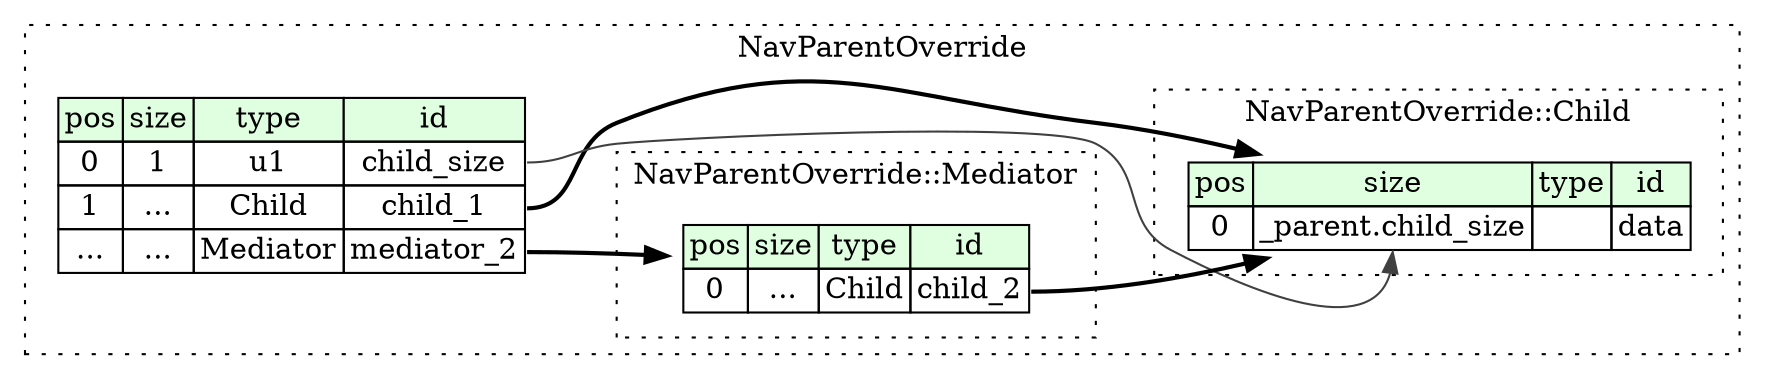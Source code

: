 digraph {
	rankdir=LR;
	node [shape=plaintext];
	subgraph cluster__nav_parent_override {
		label="NavParentOverride";
		graph[style=dotted];

		nav_parent_override__seq [label=<<TABLE BORDER="0" CELLBORDER="1" CELLSPACING="0">
			<TR><TD BGCOLOR="#E0FFE0">pos</TD><TD BGCOLOR="#E0FFE0">size</TD><TD BGCOLOR="#E0FFE0">type</TD><TD BGCOLOR="#E0FFE0">id</TD></TR>
			<TR><TD PORT="child_size_pos">0</TD><TD PORT="child_size_size">1</TD><TD>u1</TD><TD PORT="child_size_type">child_size</TD></TR>
			<TR><TD PORT="child_1_pos">1</TD><TD PORT="child_1_size">...</TD><TD>Child</TD><TD PORT="child_1_type">child_1</TD></TR>
			<TR><TD PORT="mediator_2_pos">...</TD><TD PORT="mediator_2_size">...</TD><TD>Mediator</TD><TD PORT="mediator_2_type">mediator_2</TD></TR>
		</TABLE>>];
		subgraph cluster__mediator {
			label="NavParentOverride::Mediator";
			graph[style=dotted];

			mediator__seq [label=<<TABLE BORDER="0" CELLBORDER="1" CELLSPACING="0">
				<TR><TD BGCOLOR="#E0FFE0">pos</TD><TD BGCOLOR="#E0FFE0">size</TD><TD BGCOLOR="#E0FFE0">type</TD><TD BGCOLOR="#E0FFE0">id</TD></TR>
				<TR><TD PORT="child_2_pos">0</TD><TD PORT="child_2_size">...</TD><TD>Child</TD><TD PORT="child_2_type">child_2</TD></TR>
			</TABLE>>];
		}
		subgraph cluster__child {
			label="NavParentOverride::Child";
			graph[style=dotted];

			child__seq [label=<<TABLE BORDER="0" CELLBORDER="1" CELLSPACING="0">
				<TR><TD BGCOLOR="#E0FFE0">pos</TD><TD BGCOLOR="#E0FFE0">size</TD><TD BGCOLOR="#E0FFE0">type</TD><TD BGCOLOR="#E0FFE0">id</TD></TR>
				<TR><TD PORT="data_pos">0</TD><TD PORT="data_size">_parent.child_size</TD><TD></TD><TD PORT="data_type">data</TD></TR>
			</TABLE>>];
		}
	}
	nav_parent_override__seq:child_1_type -> child__seq [style=bold];
	nav_parent_override__seq:mediator_2_type -> mediator__seq [style=bold];
	mediator__seq:child_2_type -> child__seq [style=bold];
	nav_parent_override__seq:child_size_type -> child__seq:data_size [color="#404040"];
}
